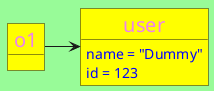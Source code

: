 {
  "sha1": "6u5j7atb96wjznrb9shwjhys292qah9",
  "insertion": {
    "when": "2024-05-30T20:48:21.050Z",
    "url": "https://forum.plantuml.net/14563/style-object-allow-style-on-object-diagram",
    "user": "plantuml@gmail.com"
  }
}
@startuml
<style>
root {
  FontColor Red
  BackgroundColor palegreen
}
  object {
	  FontColor blue
	  BackgroundColor yellow
	  
	  header {
	  	FontColor violet
	  	FontSize 20
	  }
}
</style>

object o1
object user {
  name = "Dummy"
  id = 123
}

o1  -> user
@enduml
